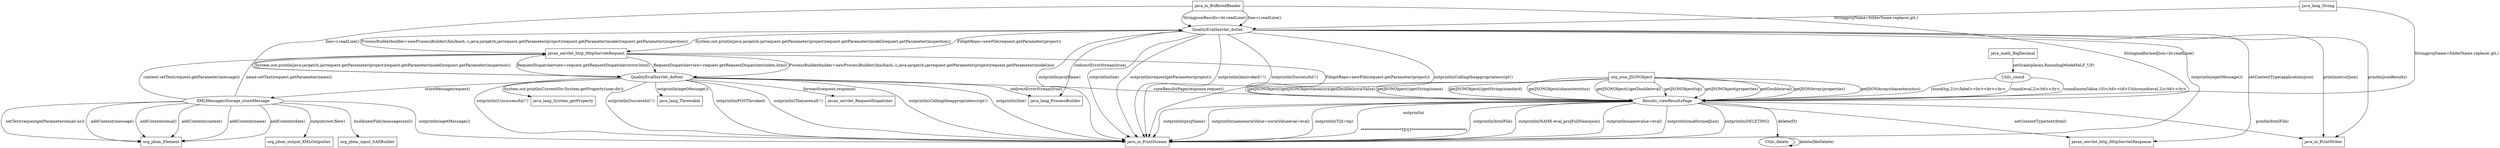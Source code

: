digraph G{
    QualityEvalServlet_doGet -> java_io_PrintStream [label="outprintln(requestgetParameter(project))"];
    java_io_BufferedReader -> QualityEvalServlet_doGet [label="StringjsonResults=br.readLine()"];
    Results_viewResultsPage -> Utils_delete [label="delete(f3)"];
    Results_viewResultsPage -> java_io_PrintStream [label="outprintln(\n\n\n\n**********************TEST*****************************)"];
    QualityEvalServlet_doGet -> java_io_PrintStream [label="outprintln(Callingtheappropriatescript!)"];
    org_json_JSONObject -> Results_viewResultsPage [label="getJSONObject(i)getString(name)"];
    org_json_JSONObject -> Results_viewResultsPage [label="getJSONObject(i)getString(standard)"];
    Results_viewResultsPage -> java_io_PrintWriter [label="println(htmlFile)"];
    org_json_JSONObject -> Results_viewResultsPage [label="getJSONObject(characteristics)"];
    XMLMessagesStorage_storeMessage -> java_io_PrintStream [label="outprintln(egetMessage())"];
    Results_viewResultsPage -> java_io_PrintStream [label="outprintln(htmlFile)"];
    XMLMessagesStorage_storeMessage -> org_jdom_Element [label="addContent(name)"];
    QualityEvalServlet_doPost -> java_io_PrintStream [label="outprintln(Unsuccessful!!)"];
    XMLMessagesStorage_storeMessage -> org_jdom_Element [label="addContent(date)"];
    java_lang_String -> Results_viewResultsPage [label="StringprojName=folderName.replace(.git,)"];
    org_json_JSONObject -> Results_viewResultsPage [label="getJSONObject(i)getDouble(eval)"];
    QualityEvalServlet_doPost -> javax_servlet_RequestDispatcher [label="forward(request,response)"];
    QualityEvalServlet_doPost -> javax_servlet_http_HttpServletRequest [label="System.out.println(java-jarqatch.jarrequest.getParameter(project)request.getParameter(model)request.getParameter(inspection))"];
    org_json_JSONObject -> Results_viewResultsPage [label="getJSONObject(tqi)"];
    Results_viewResultsPage -> java_io_PrintStream [label="outprintln(NAME:eval_projFullNamejson)"];
    org_json_JSONObject -> Results_viewResultsPage [label="getJSONObject(properties)"];
    Results_viewResultsPage -> javax_servlet_http_HttpServletResponse [label="setContentType(text/html)"];
    XMLMessagesStorage_storeMessage -> org_jdom_Element [label="setText(requestgetParameter(email-us))"];
    java_lang_String -> QualityEvalServlet_doGet [label="StringprojName=folderName.replace(.git,)"];
    QualityEvalServlet_doGet -> java_io_PrintWriter [label="println(errorJson)"];
    javax_servlet_http_HttpServletRequest -> QualityEvalServlet_doPost [label="RequestDispatcherview=request.getRequestDispatcher(error.html)"];
    XMLMessagesStorage_storeMessage -> javax_servlet_http_HttpServletRequest [label="content.setText(request.getParameter(message))"];
    QualityEvalServlet_doGet -> javax_servlet_http_HttpServletRequest [label="System.out.println(java-jarqatch.jarrequest.getParameter(project)request.getParameter(model)request.getParameter(inspection))"];
    Results_viewResultsPage -> java_io_PrintStream [label="outprintln(namevalue=eval)"];
    QualityEvalServlet_doPost -> java_io_PrintStream [label="outprintln(Successful!!)"];
    QualityEvalServlet_doGet -> javax_servlet_http_HttpServletResponse [label="setContentType(application/json)"];
    java_math_BigDecimal -> Utils_round [label="setScale(places,RoundingModeHALF_UP)"];
    javax_servlet_http_HttpServletRequest -> QualityEvalServlet_doGet [label="FilegitRepo=newFile(request.getParameter(project))"];
    Results_viewResultsPage -> java_io_PrintStream [label="outprintln(malformedJson)"];
    QualityEvalServlet_doPost -> java_io_PrintStream [label="outprintln(POSTInvoked)"];
    QualityEvalServlet_doPost -> java_lang_System_getProperty [label="System.out.println(CurrentDir:System.getProperty(user.dir))"];
    org_json_JSONObject -> Results_viewResultsPage [label="getDouble(eval)"];
    Utils_round -> Results_viewResultsPage [label="round(eval,2)</td></tr>"];
    QualityEvalServlet_doPost -> Results_viewResultsPage [label="viewResultsPage(response,request)"];
    XMLMessagesStorage_storeMessage -> javax_servlet_http_HttpServletRequest [label="name.setText(request.getParameter(name))"];
    QualityEvalServlet_doGet -> java_io_PrintStream [label="outprintln(egetMessage())"];
    QualityEvalServlet_doPost -> java_io_PrintStream [label="outprintln(Theyarenull!!)"];
    QualityEvalServlet_doGet -> java_lang_ProcessBuilder [label="redirectErrorStream(true)"];
    QualityEvalServlet_doPost -> java_io_PrintStream [label="outprintln(Callingtheappropriatescript!)"];
    QualityEvalServlet_doGet -> java_io_PrintStream [label="outprintln(projName)"];
    org_json_JSONObject -> Results_viewResultsPage [label="getJSONArray(characteristics)"];
    Utils_delete -> Utils_delete [label="delete(fileDelete)"];
    java_io_BufferedReader -> QualityEvalServlet_doPost [label="line=r.readLine()"];
    QualityEvalServlet_doGet -> java_io_PrintStream [label="outprintln(line)"];
    XMLMessagesStorage_storeMessage -> org_jdom_output_XMLOutputter [label="output(root,filew)"];
    QualityEvalServlet_doGet -> java_io_PrintWriter [label="println(jsonResults)"];
    XMLMessagesStorage_storeMessage -> org_jdom_input_SAXBuilder [label="build(newFile(/messagesxml))"];
    QualityEvalServlet_doGet -> java_io_PrintStream [label="outprintln(Iamivoked!!!)"];
    Results_viewResultsPage -> java_io_PrintStream [label="outprintln(DELETING)"];
    QualityEvalServlet_doPost -> java_io_PrintStream [label="outprintln(line)"];
    QualityEvalServlet_doPost -> java_lang_ProcessBuilder [label="redirectErrorStream(true)"];
    XMLMessagesStorage_storeMessage -> org_jdom_Element [label="addContent(message)"];
    Results_viewResultsPage -> java_io_PrintStream [label="outprintln(projName)"];
    QualityEvalServlet_doPost -> XMLMessagesStorage_storeMessage [label="storeMessage(request)"];
    QualityEvalServlet_doGet -> java_io_PrintStream [label="outprintln(Successful!!)"];
    java_io_BufferedReader -> Results_viewResultsPage [label="StringmalformedJson=br.readLine()"];
    Results_viewResultsPage -> java_io_PrintStream [label="outprintln(namenormValue=normValueeval=eval)"];
    Utils_round -> Results_viewResultsPage [label="round(normValue,10)</td><td>Utilsround(eval,2)</td></tr>"];
    javax_servlet_http_HttpServletRequest -> Results_viewResultsPage [label="FilegitRepo=newFile(request.getParameter(project))"];
    javax_servlet_http_HttpServletRequest -> QualityEvalServlet_doPost [label="RequestDispatcherview=request.getRequestDispatcher(index.html)"];
    XMLMessagesStorage_storeMessage -> org_jdom_Element [label="addContent(email)"];
    XMLMessagesStorage_storeMessage -> org_jdom_Element [label="addContent(content)"];
    org_json_JSONObject -> Results_viewResultsPage [label="getJSONArray(properties)"];
    QualityEvalServlet_doPost -> java_lang_Throwable [label="outprintln(egetMessage())"];
    Utils_round -> Results_viewResultsPage [label="round(tqi,2))</label><br><br><br>"];
    Results_viewResultsPage -> java_io_PrintStream [label="outprintln(TQI=tqi)"];
    org_json_JSONObject -> Results_viewResultsPage [label="getJSONObject(i)getJSONObject(measure)getDouble(normValue)"];
    javax_servlet_http_HttpServletRequest -> QualityEvalServlet_doPost [label="ProcessBuilderbuilder=newProcessBuilder(/bin/bash,-c,java-jarqatch.jarrequest.getParameter(project)request.getParameter(model)no)"];
    java_io_BufferedReader -> QualityEvalServlet_doGet [label="line=r.readLine()"];
    javax_servlet_http_HttpServletRequest -> QualityEvalServlet_doGet [label="ProcessBuilderbuilder=newProcessBuilder(/bin/bash,-c,java-jarqatch.jarrequest.getParameter(project)request.getParameter(model)request.getParameter(inspection))"];


    java_io_PrintWriter [shape=box];
    java_math_BigDecimal [shape=box];
    java_io_PrintStream [shape=box];
    Utils_delete [shape=ellipse];
    org_json_JSONObject [shape=box];
    javax_servlet_RequestDispatcher [shape=box];
    Utils_round [shape=ellipse];
    org_jdom_Element [shape=box];
    javax_servlet_http_HttpServletRequest [shape=box];
    java_lang_System_getProperty [shape=box];
    QualityEvalServlet_doGet [shape=ellipse];
    java_io_BufferedReader [shape=box];
    org_jdom_input_SAXBuilder [shape=box];
    java_lang_ProcessBuilder [shape=box];
    XMLMessagesStorage_storeMessage [shape=ellipse];
    java_lang_String [shape=box];
    org_jdom_output_XMLOutputter [shape=box];
    java_lang_Throwable [shape=box];
    Results_viewResultsPage [shape=ellipse];
    QualityEvalServlet_doPost [shape=ellipse];
    javax_servlet_http_HttpServletResponse [shape=box];
}

